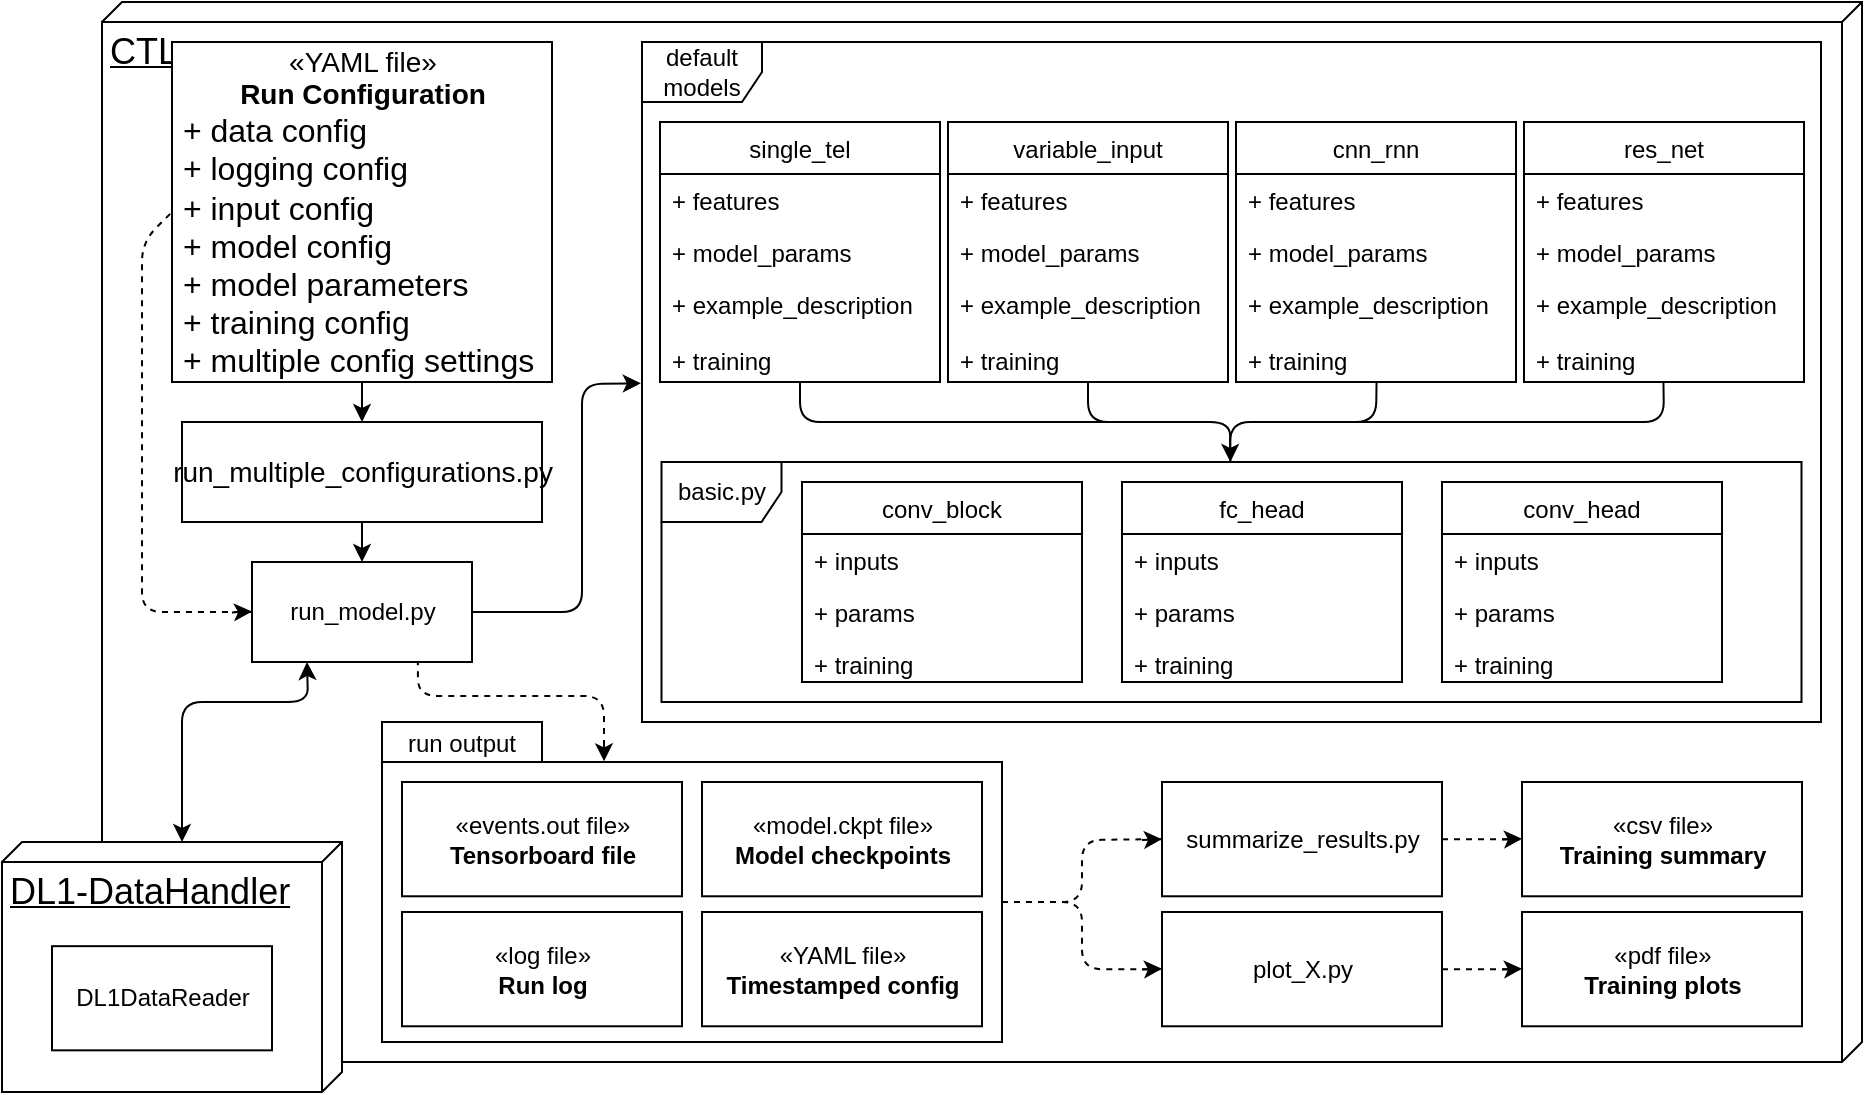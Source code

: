<mxfile version="13.7.9" type="device"><diagram id="C5RBs43oDa-KdzZeNtuy" name="Page-1"><mxGraphModel dx="1773" dy="680" grid="1" gridSize="10" guides="1" tooltips="1" connect="1" arrows="1" fold="1" page="1" pageScale="1" pageWidth="827" pageHeight="1169" math="0" shadow="0"><root><mxCell id="WIyWlLk6GJQsqaUBKTNV-0"/><mxCell id="WIyWlLk6GJQsqaUBKTNV-1" parent="WIyWlLk6GJQsqaUBKTNV-0"/><mxCell id="BKfmdPjpEZsvSBLjYTNF-0" value="&lt;font style=&quot;font-size: 18px&quot;&gt;CTLearn&lt;/font&gt;" style="verticalAlign=top;align=left;spacingTop=8;spacingLeft=2;spacingRight=12;shape=cube;size=10;direction=south;fontStyle=4;html=1;" parent="WIyWlLk6GJQsqaUBKTNV-1" vertex="1"><mxGeometry y="160" width="880" height="530" as="geometry"/></mxCell><mxCell id="BKfmdPjpEZsvSBLjYTNF-3" value="run_model.py" style="html=1;" parent="WIyWlLk6GJQsqaUBKTNV-1" vertex="1"><mxGeometry x="75" y="440" width="110" height="50" as="geometry"/></mxCell><mxCell id="BKfmdPjpEZsvSBLjYTNF-4" value="" style="group" parent="WIyWlLk6GJQsqaUBKTNV-1" vertex="1" connectable="0"><mxGeometry x="-50" y="580" width="180" height="125" as="geometry"/></mxCell><mxCell id="BKfmdPjpEZsvSBLjYTNF-1" value="&lt;font style=&quot;font-size: 18px&quot;&gt;DL1-DataHandler&lt;/font&gt;" style="verticalAlign=top;align=left;spacingTop=8;spacingLeft=2;spacingRight=12;shape=cube;size=10;direction=south;fontStyle=4;html=1;" parent="BKfmdPjpEZsvSBLjYTNF-4" vertex="1"><mxGeometry width="170" height="125" as="geometry"/></mxCell><mxCell id="BKfmdPjpEZsvSBLjYTNF-2" value="DL1DataReader" style="html=1;" parent="BKfmdPjpEZsvSBLjYTNF-4" vertex="1"><mxGeometry x="25.0" y="52.083" width="110.0" height="52.083" as="geometry"/></mxCell><mxCell id="BKfmdPjpEZsvSBLjYTNF-5" value="&lt;font style=&quot;font-size: 14px&quot;&gt;«YAML file»&lt;br&gt;&lt;b&gt;Run Configuration&lt;/b&gt;&lt;br&gt;&lt;/font&gt;&lt;div style=&quot;text-align: left&quot;&gt;&lt;span&gt;&lt;font size=&quot;3&quot;&gt;+ data config&lt;/font&gt;&lt;/span&gt;&lt;/div&gt;&lt;div style=&quot;text-align: left&quot;&gt;&lt;span&gt;&lt;font size=&quot;3&quot;&gt;+ logging config&lt;/font&gt;&lt;/span&gt;&lt;/div&gt;&lt;div style=&quot;text-align: left&quot;&gt;&lt;span&gt;&lt;font size=&quot;3&quot;&gt;+ input config&lt;/font&gt;&lt;/span&gt;&lt;/div&gt;&lt;div style=&quot;text-align: left&quot;&gt;&lt;span&gt;&lt;font size=&quot;3&quot;&gt;+ model config&lt;/font&gt;&lt;/span&gt;&lt;/div&gt;&lt;div style=&quot;text-align: left&quot;&gt;&lt;span&gt;&lt;font size=&quot;3&quot;&gt;+ model parameters&lt;/font&gt;&lt;/span&gt;&lt;/div&gt;&lt;div style=&quot;text-align: left&quot;&gt;&lt;span&gt;&lt;font size=&quot;3&quot;&gt;+ training config&lt;/font&gt;&lt;/span&gt;&lt;/div&gt;&lt;div style=&quot;text-align: left&quot;&gt;&lt;font size=&quot;3&quot;&gt;&lt;span&gt;+ multiple config settings&lt;/span&gt;&lt;b&gt;&amp;nbsp;&lt;/b&gt;&lt;/font&gt;&lt;/div&gt;" style="html=1;" parent="WIyWlLk6GJQsqaUBKTNV-1" vertex="1"><mxGeometry x="35" y="180" width="190" height="170" as="geometry"/></mxCell><mxCell id="BKfmdPjpEZsvSBLjYTNF-6" value="&lt;font style=&quot;font-size: 14px&quot;&gt;run_multiple_configurations.py&lt;/font&gt;" style="html=1;" parent="WIyWlLk6GJQsqaUBKTNV-1" vertex="1"><mxGeometry x="40" y="370" width="180" height="50" as="geometry"/></mxCell><mxCell id="BKfmdPjpEZsvSBLjYTNF-7" value="" style="endArrow=classic;html=1;entryX=0.5;entryY=0;entryDx=0;entryDy=0;exitX=0.5;exitY=1;exitDx=0;exitDy=0;" parent="WIyWlLk6GJQsqaUBKTNV-1" source="BKfmdPjpEZsvSBLjYTNF-5" target="BKfmdPjpEZsvSBLjYTNF-6" edge="1"><mxGeometry width="50" height="50" relative="1" as="geometry"><mxPoint x="340" y="430" as="sourcePoint"/><mxPoint x="390" y="380" as="targetPoint"/></mxGeometry></mxCell><mxCell id="BKfmdPjpEZsvSBLjYTNF-8" value="" style="endArrow=classic;html=1;exitX=0.5;exitY=1;exitDx=0;exitDy=0;entryX=0.5;entryY=0;entryDx=0;entryDy=0;" parent="WIyWlLk6GJQsqaUBKTNV-1" source="BKfmdPjpEZsvSBLjYTNF-6" target="BKfmdPjpEZsvSBLjYTNF-3" edge="1"><mxGeometry width="50" height="50" relative="1" as="geometry"><mxPoint x="340" y="430" as="sourcePoint"/><mxPoint x="390" y="380" as="targetPoint"/></mxGeometry></mxCell><mxCell id="BKfmdPjpEZsvSBLjYTNF-14" value="" style="endArrow=none;dashed=1;html=1;entryX=0;entryY=0.5;entryDx=0;entryDy=0;exitX=0;exitY=0.5;exitDx=0;exitDy=0;" parent="WIyWlLk6GJQsqaUBKTNV-1" source="BKfmdPjpEZsvSBLjYTNF-3" target="BKfmdPjpEZsvSBLjYTNF-5" edge="1"><mxGeometry width="50" height="50" relative="1" as="geometry"><mxPoint x="340" y="430" as="sourcePoint"/><mxPoint x="390" y="380" as="targetPoint"/><Array as="points"><mxPoint x="20" y="465"/><mxPoint x="20" y="370"/><mxPoint x="20" y="280"/></Array></mxGeometry></mxCell><mxCell id="BKfmdPjpEZsvSBLjYTNF-21" value="" style="group" parent="WIyWlLk6GJQsqaUBKTNV-1" vertex="1" connectable="0"><mxGeometry x="140" y="520" width="320" height="160" as="geometry"/></mxCell><mxCell id="BKfmdPjpEZsvSBLjYTNF-19" value="" style="shape=folder;fontStyle=1;spacingTop=10;tabWidth=80;tabHeight=20;tabPosition=left;html=1;" parent="BKfmdPjpEZsvSBLjYTNF-21" vertex="1"><mxGeometry width="310" height="160" as="geometry"/></mxCell><mxCell id="BKfmdPjpEZsvSBLjYTNF-32" value="" style="group" parent="BKfmdPjpEZsvSBLjYTNF-21" vertex="1" connectable="0"><mxGeometry x="10" width="290" height="152.14" as="geometry"/></mxCell><mxCell id="BKfmdPjpEZsvSBLjYTNF-20" value="run output" style="text;html=1;strokeColor=none;fillColor=none;align=center;verticalAlign=middle;whiteSpace=wrap;rounded=0;" parent="BKfmdPjpEZsvSBLjYTNF-32" vertex="1"><mxGeometry width="60" height="22.857" as="geometry"/></mxCell><mxCell id="BKfmdPjpEZsvSBLjYTNF-22" value="«events.out file»&lt;br&gt;&lt;b&gt;Tensorboard file&lt;/b&gt;&lt;b&gt;&lt;br&gt;&lt;/b&gt;" style="html=1;" parent="BKfmdPjpEZsvSBLjYTNF-32" vertex="1"><mxGeometry y="29.996" width="140" height="57.143" as="geometry"/></mxCell><mxCell id="BKfmdPjpEZsvSBLjYTNF-23" value="«log file»&lt;br&gt;&lt;b&gt;Run log&lt;/b&gt;&lt;b&gt;&lt;br&gt;&lt;/b&gt;" style="html=1;" parent="BKfmdPjpEZsvSBLjYTNF-32" vertex="1"><mxGeometry y="94.997" width="140" height="57.143" as="geometry"/></mxCell><mxCell id="BKfmdPjpEZsvSBLjYTNF-24" value="«model.ckpt file»&lt;br&gt;&lt;b&gt;Model checkpoints&lt;/b&gt;&lt;b&gt;&lt;br&gt;&lt;/b&gt;" style="html=1;" parent="BKfmdPjpEZsvSBLjYTNF-32" vertex="1"><mxGeometry x="150" y="29.996" width="140" height="57.143" as="geometry"/></mxCell><mxCell id="BKfmdPjpEZsvSBLjYTNF-25" value="«YAML file»&lt;br&gt;&lt;b&gt;Timestamped config&lt;/b&gt;&lt;b&gt;&lt;br&gt;&lt;/b&gt;" style="html=1;" parent="BKfmdPjpEZsvSBLjYTNF-32" vertex="1"><mxGeometry x="150" y="94.996" width="140" height="57.143" as="geometry"/></mxCell><mxCell id="BKfmdPjpEZsvSBLjYTNF-26" value="summarize_results.py" style="html=1;" parent="WIyWlLk6GJQsqaUBKTNV-1" vertex="1"><mxGeometry x="530" y="549.996" width="140" height="57.143" as="geometry"/></mxCell><mxCell id="BKfmdPjpEZsvSBLjYTNF-28" value="plot_X.py" style="html=1;" parent="WIyWlLk6GJQsqaUBKTNV-1" vertex="1"><mxGeometry x="530" y="614.996" width="140" height="57.143" as="geometry"/></mxCell><mxCell id="BKfmdPjpEZsvSBLjYTNF-30" value="" style="endArrow=none;dashed=1;html=1;entryX=0;entryY=0.5;entryDx=0;entryDy=0;edgeStyle=orthogonalEdgeStyle;" parent="WIyWlLk6GJQsqaUBKTNV-1" target="BKfmdPjpEZsvSBLjYTNF-28" edge="1"><mxGeometry width="50" height="50" relative="1" as="geometry"><mxPoint x="450" y="610" as="sourcePoint"/><mxPoint x="320" y="460" as="targetPoint"/><Array as="points"><mxPoint x="490" y="610"/><mxPoint x="490" y="644"/></Array></mxGeometry></mxCell><mxCell id="BKfmdPjpEZsvSBLjYTNF-31" value="" style="endArrow=none;dashed=1;html=1;entryX=0;entryY=0.5;entryDx=0;entryDy=0;exitX=0;exitY=0;exitDx=310;exitDy=90;exitPerimeter=0;" parent="WIyWlLk6GJQsqaUBKTNV-1" source="BKfmdPjpEZsvSBLjYTNF-19" target="BKfmdPjpEZsvSBLjYTNF-26" edge="1"><mxGeometry width="50" height="50" relative="1" as="geometry"><mxPoint x="410" y="640" as="sourcePoint"/><mxPoint x="540" y="653.567" as="targetPoint"/><Array as="points"><mxPoint x="490" y="610"/><mxPoint x="490" y="579"/></Array></mxGeometry></mxCell><mxCell id="BKfmdPjpEZsvSBLjYTNF-34" value="«csv file»&lt;br&gt;&lt;b&gt;Training summary&lt;/b&gt;" style="html=1;" parent="WIyWlLk6GJQsqaUBKTNV-1" vertex="1"><mxGeometry x="710" y="549.996" width="140" height="57.143" as="geometry"/></mxCell><mxCell id="BKfmdPjpEZsvSBLjYTNF-35" value="«pdf file»&lt;br&gt;&lt;b&gt;Training plots&lt;/b&gt;" style="html=1;" parent="WIyWlLk6GJQsqaUBKTNV-1" vertex="1"><mxGeometry x="710" y="614.996" width="140" height="57.143" as="geometry"/></mxCell><mxCell id="BKfmdPjpEZsvSBLjYTNF-36" value="" style="endArrow=none;dashed=1;html=1;exitX=1;exitY=0.5;exitDx=0;exitDy=0;entryX=0;entryY=0.5;entryDx=0;entryDy=0;" parent="WIyWlLk6GJQsqaUBKTNV-1" source="BKfmdPjpEZsvSBLjYTNF-26" target="BKfmdPjpEZsvSBLjYTNF-34" edge="1"><mxGeometry width="50" height="50" relative="1" as="geometry"><mxPoint x="410" y="460" as="sourcePoint"/><mxPoint x="460" y="410" as="targetPoint"/></mxGeometry></mxCell><mxCell id="BKfmdPjpEZsvSBLjYTNF-37" value="" style="endArrow=none;dashed=1;html=1;exitX=1;exitY=0.5;exitDx=0;exitDy=0;entryX=0;entryY=0.5;entryDx=0;entryDy=0;" parent="WIyWlLk6GJQsqaUBKTNV-1" source="BKfmdPjpEZsvSBLjYTNF-28" target="BKfmdPjpEZsvSBLjYTNF-35" edge="1"><mxGeometry width="50" height="50" relative="1" as="geometry"><mxPoint x="700" y="588.567" as="sourcePoint"/><mxPoint x="720" y="588.567" as="targetPoint"/></mxGeometry></mxCell><mxCell id="BKfmdPjpEZsvSBLjYTNF-40" value="" style="endArrow=classic;html=1;entryX=0;entryY=0.5;entryDx=0;entryDy=0;" parent="WIyWlLk6GJQsqaUBKTNV-1" target="BKfmdPjpEZsvSBLjYTNF-26" edge="1"><mxGeometry width="50" height="50" relative="1" as="geometry"><mxPoint x="520" y="579" as="sourcePoint"/><mxPoint x="440" y="410" as="targetPoint"/></mxGeometry></mxCell><mxCell id="BKfmdPjpEZsvSBLjYTNF-43" value="" style="endArrow=classic;html=1;entryX=0;entryY=0.5;entryDx=0;entryDy=0;" parent="WIyWlLk6GJQsqaUBKTNV-1" edge="1"><mxGeometry width="50" height="50" relative="1" as="geometry"><mxPoint x="520" y="643.78" as="sourcePoint"/><mxPoint x="530" y="643.347" as="targetPoint"/></mxGeometry></mxCell><mxCell id="BKfmdPjpEZsvSBLjYTNF-44" value="" style="endArrow=classic;html=1;entryX=0;entryY=0.5;entryDx=0;entryDy=0;" parent="WIyWlLk6GJQsqaUBKTNV-1" edge="1"><mxGeometry width="50" height="50" relative="1" as="geometry"><mxPoint x="700" y="643.78" as="sourcePoint"/><mxPoint x="710" y="643.347" as="targetPoint"/></mxGeometry></mxCell><mxCell id="BKfmdPjpEZsvSBLjYTNF-45" value="" style="endArrow=classic;html=1;entryX=0;entryY=0.5;entryDx=0;entryDy=0;" parent="WIyWlLk6GJQsqaUBKTNV-1" edge="1"><mxGeometry width="50" height="50" relative="1" as="geometry"><mxPoint x="700" y="578.78" as="sourcePoint"/><mxPoint x="710" y="578.347" as="targetPoint"/></mxGeometry></mxCell><mxCell id="BKfmdPjpEZsvSBLjYTNF-46" value="" style="endArrow=classic;html=1;entryX=0;entryY=0.5;entryDx=0;entryDy=0;" parent="WIyWlLk6GJQsqaUBKTNV-1" edge="1"><mxGeometry width="50" height="50" relative="1" as="geometry"><mxPoint x="65" y="465.22" as="sourcePoint"/><mxPoint x="75" y="464.787" as="targetPoint"/></mxGeometry></mxCell><mxCell id="BKfmdPjpEZsvSBLjYTNF-47" value="" style="endArrow=none;dashed=1;html=1;entryX=0.754;entryY=1.002;entryDx=0;entryDy=0;entryPerimeter=0;" parent="WIyWlLk6GJQsqaUBKTNV-1" target="BKfmdPjpEZsvSBLjYTNF-3" edge="1"><mxGeometry width="50" height="50" relative="1" as="geometry"><mxPoint x="251" y="538" as="sourcePoint"/><mxPoint x="157.5" y="487" as="targetPoint"/><Array as="points"><mxPoint x="251" y="507"/><mxPoint x="158" y="507"/></Array></mxGeometry></mxCell><mxCell id="BKfmdPjpEZsvSBLjYTNF-49" value="" style="endArrow=classic;startArrow=classic;html=1;entryX=0.25;entryY=1;entryDx=0;entryDy=0;exitX=0;exitY=0;exitDx=0;exitDy=80;exitPerimeter=0;" parent="WIyWlLk6GJQsqaUBKTNV-1" source="BKfmdPjpEZsvSBLjYTNF-1" target="BKfmdPjpEZsvSBLjYTNF-3" edge="1"><mxGeometry width="50" height="50" relative="1" as="geometry"><mxPoint x="440" y="620" as="sourcePoint"/><mxPoint x="490" y="570" as="targetPoint"/><Array as="points"><mxPoint x="40" y="510"/><mxPoint x="103" y="510"/></Array></mxGeometry></mxCell><mxCell id="BKfmdPjpEZsvSBLjYTNF-87" value="" style="group" parent="WIyWlLk6GJQsqaUBKTNV-1" vertex="1" connectable="0"><mxGeometry x="270" y="180" width="589.5" height="340" as="geometry"/></mxCell><mxCell id="BKfmdPjpEZsvSBLjYTNF-17" value="default&lt;br&gt;models" style="shape=umlFrame;whiteSpace=wrap;html=1;" parent="BKfmdPjpEZsvSBLjYTNF-87" vertex="1"><mxGeometry width="589.5" height="340" as="geometry"/></mxCell><mxCell id="BKfmdPjpEZsvSBLjYTNF-84" value="" style="group" parent="BKfmdPjpEZsvSBLjYTNF-87" vertex="1" connectable="0"><mxGeometry x="9" y="40" width="572" height="150" as="geometry"/></mxCell><mxCell id="BKfmdPjpEZsvSBLjYTNF-59" value="cnn_rnn" style="swimlane;fontStyle=0;childLayout=stackLayout;horizontal=1;startSize=26;fillColor=none;horizontalStack=0;resizeParent=1;resizeParentMax=0;resizeLast=0;collapsible=1;marginBottom=0;" parent="BKfmdPjpEZsvSBLjYTNF-84" vertex="1"><mxGeometry x="288" width="140" height="130" as="geometry"><mxRectangle x="414" y="220" width="80" height="26" as="alternateBounds"/></mxGeometry></mxCell><mxCell id="BKfmdPjpEZsvSBLjYTNF-60" value="+ features" style="text;strokeColor=none;fillColor=none;align=left;verticalAlign=top;spacingLeft=4;spacingRight=4;overflow=hidden;rotatable=0;points=[[0,0.5],[1,0.5]];portConstraint=eastwest;" parent="BKfmdPjpEZsvSBLjYTNF-59" vertex="1"><mxGeometry y="26" width="140" height="26" as="geometry"/></mxCell><mxCell id="BKfmdPjpEZsvSBLjYTNF-61" value="+ model_params" style="text;strokeColor=none;fillColor=none;align=left;verticalAlign=top;spacingLeft=4;spacingRight=4;overflow=hidden;rotatable=0;points=[[0,0.5],[1,0.5]];portConstraint=eastwest;" parent="BKfmdPjpEZsvSBLjYTNF-59" vertex="1"><mxGeometry y="52" width="140" height="26" as="geometry"/></mxCell><mxCell id="BKfmdPjpEZsvSBLjYTNF-62" value="+ example_description&#10;&#10;+ training" style="text;strokeColor=none;fillColor=none;align=left;verticalAlign=top;spacingLeft=4;spacingRight=4;overflow=hidden;rotatable=0;points=[[0,0.5],[1,0.5]];portConstraint=eastwest;" parent="BKfmdPjpEZsvSBLjYTNF-59" vertex="1"><mxGeometry y="78" width="140" height="52" as="geometry"/></mxCell><mxCell id="BKfmdPjpEZsvSBLjYTNF-63" value="res_net" style="swimlane;fontStyle=0;childLayout=stackLayout;horizontal=1;startSize=26;fillColor=none;horizontalStack=0;resizeParent=1;resizeParentMax=0;resizeLast=0;collapsible=1;marginBottom=0;" parent="BKfmdPjpEZsvSBLjYTNF-84" vertex="1"><mxGeometry x="432" width="140" height="130" as="geometry"><mxRectangle x="414" y="220" width="80" height="26" as="alternateBounds"/></mxGeometry></mxCell><mxCell id="BKfmdPjpEZsvSBLjYTNF-64" value="+ features" style="text;strokeColor=none;fillColor=none;align=left;verticalAlign=top;spacingLeft=4;spacingRight=4;overflow=hidden;rotatable=0;points=[[0,0.5],[1,0.5]];portConstraint=eastwest;" parent="BKfmdPjpEZsvSBLjYTNF-63" vertex="1"><mxGeometry y="26" width="140" height="26" as="geometry"/></mxCell><mxCell id="BKfmdPjpEZsvSBLjYTNF-65" value="+ model_params" style="text;strokeColor=none;fillColor=none;align=left;verticalAlign=top;spacingLeft=4;spacingRight=4;overflow=hidden;rotatable=0;points=[[0,0.5],[1,0.5]];portConstraint=eastwest;" parent="BKfmdPjpEZsvSBLjYTNF-63" vertex="1"><mxGeometry y="52" width="140" height="26" as="geometry"/></mxCell><mxCell id="BKfmdPjpEZsvSBLjYTNF-66" value="+ example_description&#10;&#10;+ training" style="text;strokeColor=none;fillColor=none;align=left;verticalAlign=top;spacingLeft=4;spacingRight=4;overflow=hidden;rotatable=0;points=[[0,0.5],[1,0.5]];portConstraint=eastwest;" parent="BKfmdPjpEZsvSBLjYTNF-63" vertex="1"><mxGeometry y="78" width="140" height="52" as="geometry"/></mxCell><mxCell id="BKfmdPjpEZsvSBLjYTNF-55" value="variable_input" style="swimlane;fontStyle=0;childLayout=stackLayout;horizontal=1;startSize=26;fillColor=none;horizontalStack=0;resizeParent=1;resizeParentMax=0;resizeLast=0;collapsible=1;marginBottom=0;" parent="BKfmdPjpEZsvSBLjYTNF-84" vertex="1"><mxGeometry x="144" width="140" height="130" as="geometry"><mxRectangle x="414" y="220" width="80" height="26" as="alternateBounds"/></mxGeometry></mxCell><mxCell id="BKfmdPjpEZsvSBLjYTNF-56" value="+ features" style="text;strokeColor=none;fillColor=none;align=left;verticalAlign=top;spacingLeft=4;spacingRight=4;overflow=hidden;rotatable=0;points=[[0,0.5],[1,0.5]];portConstraint=eastwest;" parent="BKfmdPjpEZsvSBLjYTNF-55" vertex="1"><mxGeometry y="26" width="140" height="26" as="geometry"/></mxCell><mxCell id="BKfmdPjpEZsvSBLjYTNF-57" value="+ model_params" style="text;strokeColor=none;fillColor=none;align=left;verticalAlign=top;spacingLeft=4;spacingRight=4;overflow=hidden;rotatable=0;points=[[0,0.5],[1,0.5]];portConstraint=eastwest;" parent="BKfmdPjpEZsvSBLjYTNF-55" vertex="1"><mxGeometry y="52" width="140" height="26" as="geometry"/></mxCell><mxCell id="BKfmdPjpEZsvSBLjYTNF-58" value="+ example_description&#10;&#10;+ training" style="text;strokeColor=none;fillColor=none;align=left;verticalAlign=top;spacingLeft=4;spacingRight=4;overflow=hidden;rotatable=0;points=[[0,0.5],[1,0.5]];portConstraint=eastwest;" parent="BKfmdPjpEZsvSBLjYTNF-55" vertex="1"><mxGeometry y="78" width="140" height="52" as="geometry"/></mxCell><mxCell id="BKfmdPjpEZsvSBLjYTNF-50" value="single_tel" style="swimlane;fontStyle=0;childLayout=stackLayout;horizontal=1;startSize=26;fillColor=none;horizontalStack=0;resizeParent=1;resizeParentMax=0;resizeLast=0;collapsible=1;marginBottom=0;" parent="BKfmdPjpEZsvSBLjYTNF-84" vertex="1"><mxGeometry width="140" height="130" as="geometry"><mxRectangle x="414" y="220" width="80" height="26" as="alternateBounds"/></mxGeometry></mxCell><mxCell id="BKfmdPjpEZsvSBLjYTNF-51" value="+ features" style="text;strokeColor=none;fillColor=none;align=left;verticalAlign=top;spacingLeft=4;spacingRight=4;overflow=hidden;rotatable=0;points=[[0,0.5],[1,0.5]];portConstraint=eastwest;" parent="BKfmdPjpEZsvSBLjYTNF-50" vertex="1"><mxGeometry y="26" width="140" height="26" as="geometry"/></mxCell><mxCell id="BKfmdPjpEZsvSBLjYTNF-52" value="+ model_params" style="text;strokeColor=none;fillColor=none;align=left;verticalAlign=top;spacingLeft=4;spacingRight=4;overflow=hidden;rotatable=0;points=[[0,0.5],[1,0.5]];portConstraint=eastwest;" parent="BKfmdPjpEZsvSBLjYTNF-50" vertex="1"><mxGeometry y="52" width="140" height="26" as="geometry"/></mxCell><mxCell id="BKfmdPjpEZsvSBLjYTNF-53" value="+ example_description&#10;&#10;+ training" style="text;strokeColor=none;fillColor=none;align=left;verticalAlign=top;spacingLeft=4;spacingRight=4;overflow=hidden;rotatable=0;points=[[0,0.5],[1,0.5]];portConstraint=eastwest;" parent="BKfmdPjpEZsvSBLjYTNF-50" vertex="1"><mxGeometry y="78" width="140" height="52" as="geometry"/></mxCell><mxCell id="BKfmdPjpEZsvSBLjYTNF-81" value="" style="endArrow=none;html=1;entryX=0.5;entryY=1;entryDx=0;entryDy=0;entryPerimeter=0;" parent="BKfmdPjpEZsvSBLjYTNF-84" target="BKfmdPjpEZsvSBLjYTNF-58" edge="1"><mxGeometry width="50" height="50" relative="1" as="geometry"><mxPoint x="271" y="150" as="sourcePoint"/><mxPoint x="331" y="140" as="targetPoint"/><Array as="points"><mxPoint x="214" y="150"/></Array></mxGeometry></mxCell><mxCell id="BKfmdPjpEZsvSBLjYTNF-83" value="" style="endArrow=none;html=1;entryX=0.498;entryY=1;entryDx=0;entryDy=0;entryPerimeter=0;" parent="BKfmdPjpEZsvSBLjYTNF-84" target="BKfmdPjpEZsvSBLjYTNF-66" edge="1"><mxGeometry width="50" height="50" relative="1" as="geometry"><mxPoint x="341" y="150" as="sourcePoint"/><mxPoint x="331" y="140" as="targetPoint"/><Array as="points"><mxPoint x="502" y="150"/></Array></mxGeometry></mxCell><mxCell id="BKfmdPjpEZsvSBLjYTNF-85" value="" style="group" parent="BKfmdPjpEZsvSBLjYTNF-87" vertex="1" connectable="0"><mxGeometry x="9.75" y="210" width="570" height="120" as="geometry"/></mxCell><mxCell id="BKfmdPjpEZsvSBLjYTNF-18" value="basic.py" style="shape=umlFrame;whiteSpace=wrap;html=1;" parent="BKfmdPjpEZsvSBLjYTNF-85" vertex="1"><mxGeometry width="570" height="120" as="geometry"/></mxCell><mxCell id="BKfmdPjpEZsvSBLjYTNF-67" value="conv_block" style="swimlane;fontStyle=0;childLayout=stackLayout;horizontal=1;startSize=26;fillColor=none;horizontalStack=0;resizeParent=1;resizeParentMax=0;resizeLast=0;collapsible=1;marginBottom=0;" parent="BKfmdPjpEZsvSBLjYTNF-85" vertex="1"><mxGeometry x="70.25" y="10" width="140" height="100" as="geometry"><mxRectangle x="414" y="220" width="80" height="26" as="alternateBounds"/></mxGeometry></mxCell><mxCell id="BKfmdPjpEZsvSBLjYTNF-68" value="+ inputs" style="text;strokeColor=none;fillColor=none;align=left;verticalAlign=top;spacingLeft=4;spacingRight=4;overflow=hidden;rotatable=0;points=[[0,0.5],[1,0.5]];portConstraint=eastwest;" parent="BKfmdPjpEZsvSBLjYTNF-67" vertex="1"><mxGeometry y="26" width="140" height="26" as="geometry"/></mxCell><mxCell id="BKfmdPjpEZsvSBLjYTNF-69" value="+ params" style="text;strokeColor=none;fillColor=none;align=left;verticalAlign=top;spacingLeft=4;spacingRight=4;overflow=hidden;rotatable=0;points=[[0,0.5],[1,0.5]];portConstraint=eastwest;" parent="BKfmdPjpEZsvSBLjYTNF-67" vertex="1"><mxGeometry y="52" width="140" height="26" as="geometry"/></mxCell><mxCell id="BKfmdPjpEZsvSBLjYTNF-70" value="+ training" style="text;strokeColor=none;fillColor=none;align=left;verticalAlign=top;spacingLeft=4;spacingRight=4;overflow=hidden;rotatable=0;points=[[0,0.5],[1,0.5]];portConstraint=eastwest;" parent="BKfmdPjpEZsvSBLjYTNF-67" vertex="1"><mxGeometry y="78" width="140" height="22" as="geometry"/></mxCell><mxCell id="BKfmdPjpEZsvSBLjYTNF-71" value="fc_head" style="swimlane;fontStyle=0;childLayout=stackLayout;horizontal=1;startSize=26;fillColor=none;horizontalStack=0;resizeParent=1;resizeParentMax=0;resizeLast=0;collapsible=1;marginBottom=0;" parent="BKfmdPjpEZsvSBLjYTNF-85" vertex="1"><mxGeometry x="230.25" y="10" width="140" height="100" as="geometry"><mxRectangle x="414" y="220" width="80" height="26" as="alternateBounds"/></mxGeometry></mxCell><mxCell id="BKfmdPjpEZsvSBLjYTNF-72" value="+ inputs" style="text;strokeColor=none;fillColor=none;align=left;verticalAlign=top;spacingLeft=4;spacingRight=4;overflow=hidden;rotatable=0;points=[[0,0.5],[1,0.5]];portConstraint=eastwest;" parent="BKfmdPjpEZsvSBLjYTNF-71" vertex="1"><mxGeometry y="26" width="140" height="26" as="geometry"/></mxCell><mxCell id="BKfmdPjpEZsvSBLjYTNF-73" value="+ params" style="text;strokeColor=none;fillColor=none;align=left;verticalAlign=top;spacingLeft=4;spacingRight=4;overflow=hidden;rotatable=0;points=[[0,0.5],[1,0.5]];portConstraint=eastwest;" parent="BKfmdPjpEZsvSBLjYTNF-71" vertex="1"><mxGeometry y="52" width="140" height="26" as="geometry"/></mxCell><mxCell id="BKfmdPjpEZsvSBLjYTNF-74" value="+ training" style="text;strokeColor=none;fillColor=none;align=left;verticalAlign=top;spacingLeft=4;spacingRight=4;overflow=hidden;rotatable=0;points=[[0,0.5],[1,0.5]];portConstraint=eastwest;" parent="BKfmdPjpEZsvSBLjYTNF-71" vertex="1"><mxGeometry y="78" width="140" height="22" as="geometry"/></mxCell><mxCell id="BKfmdPjpEZsvSBLjYTNF-75" value="conv_head" style="swimlane;fontStyle=0;childLayout=stackLayout;horizontal=1;startSize=26;fillColor=none;horizontalStack=0;resizeParent=1;resizeParentMax=0;resizeLast=0;collapsible=1;marginBottom=0;" parent="BKfmdPjpEZsvSBLjYTNF-85" vertex="1"><mxGeometry x="390.25" y="10" width="140" height="100" as="geometry"><mxRectangle x="414" y="220" width="80" height="26" as="alternateBounds"/></mxGeometry></mxCell><mxCell id="BKfmdPjpEZsvSBLjYTNF-76" value="+ inputs" style="text;strokeColor=none;fillColor=none;align=left;verticalAlign=top;spacingLeft=4;spacingRight=4;overflow=hidden;rotatable=0;points=[[0,0.5],[1,0.5]];portConstraint=eastwest;" parent="BKfmdPjpEZsvSBLjYTNF-75" vertex="1"><mxGeometry y="26" width="140" height="26" as="geometry"/></mxCell><mxCell id="BKfmdPjpEZsvSBLjYTNF-77" value="+ params" style="text;strokeColor=none;fillColor=none;align=left;verticalAlign=top;spacingLeft=4;spacingRight=4;overflow=hidden;rotatable=0;points=[[0,0.5],[1,0.5]];portConstraint=eastwest;" parent="BKfmdPjpEZsvSBLjYTNF-75" vertex="1"><mxGeometry y="52" width="140" height="26" as="geometry"/></mxCell><mxCell id="BKfmdPjpEZsvSBLjYTNF-78" value="+ training" style="text;strokeColor=none;fillColor=none;align=left;verticalAlign=top;spacingLeft=4;spacingRight=4;overflow=hidden;rotatable=0;points=[[0,0.5],[1,0.5]];portConstraint=eastwest;" parent="BKfmdPjpEZsvSBLjYTNF-75" vertex="1"><mxGeometry y="78" width="140" height="22" as="geometry"/></mxCell><mxCell id="BKfmdPjpEZsvSBLjYTNF-79" value="" style="endArrow=classic;html=1;exitX=0.5;exitY=1;exitDx=0;exitDy=0;entryX=0.499;entryY=0;entryDx=0;entryDy=0;entryPerimeter=0;" parent="BKfmdPjpEZsvSBLjYTNF-87" source="BKfmdPjpEZsvSBLjYTNF-50" target="BKfmdPjpEZsvSBLjYTNF-18" edge="1"><mxGeometry width="50" height="50" relative="1" as="geometry"><mxPoint x="310" y="260" as="sourcePoint"/><mxPoint x="294" y="208" as="targetPoint"/><Array as="points"><mxPoint x="79" y="190"/><mxPoint x="294" y="190"/></Array></mxGeometry></mxCell><mxCell id="BKfmdPjpEZsvSBLjYTNF-82" value="" style="endArrow=none;html=1;entryX=0.502;entryY=1;entryDx=0;entryDy=0;entryPerimeter=0;exitX=0.499;exitY=0;exitDx=0;exitDy=0;exitPerimeter=0;" parent="BKfmdPjpEZsvSBLjYTNF-87" source="BKfmdPjpEZsvSBLjYTNF-18" target="BKfmdPjpEZsvSBLjYTNF-62" edge="1"><mxGeometry width="50" height="50" relative="1" as="geometry"><mxPoint x="290" y="230" as="sourcePoint"/><mxPoint x="340" y="180" as="targetPoint"/><Array as="points"><mxPoint x="294" y="190"/><mxPoint x="367" y="190"/></Array></mxGeometry></mxCell><mxCell id="BKfmdPjpEZsvSBLjYTNF-88" value="" style="endArrow=classic;html=1;exitX=1;exitY=0.5;exitDx=0;exitDy=0;entryX=-0.001;entryY=0.502;entryDx=0;entryDy=0;entryPerimeter=0;" parent="WIyWlLk6GJQsqaUBKTNV-1" source="BKfmdPjpEZsvSBLjYTNF-3" target="BKfmdPjpEZsvSBLjYTNF-17" edge="1"><mxGeometry width="50" height="50" relative="1" as="geometry"><mxPoint x="410" y="450" as="sourcePoint"/><mxPoint x="460" y="400" as="targetPoint"/><Array as="points"><mxPoint x="240" y="465"/><mxPoint x="240" y="351"/></Array></mxGeometry></mxCell><mxCell id="BKfmdPjpEZsvSBLjYTNF-89" value="" style="endArrow=classic;html=1;entryX=0.355;entryY=0.123;entryDx=0;entryDy=0;entryPerimeter=0;" parent="WIyWlLk6GJQsqaUBKTNV-1" edge="1"><mxGeometry width="50" height="50" relative="1" as="geometry"><mxPoint x="251" y="530" as="sourcePoint"/><mxPoint x="251.05" y="539.68" as="targetPoint"/></mxGeometry></mxCell></root></mxGraphModel></diagram></mxfile>